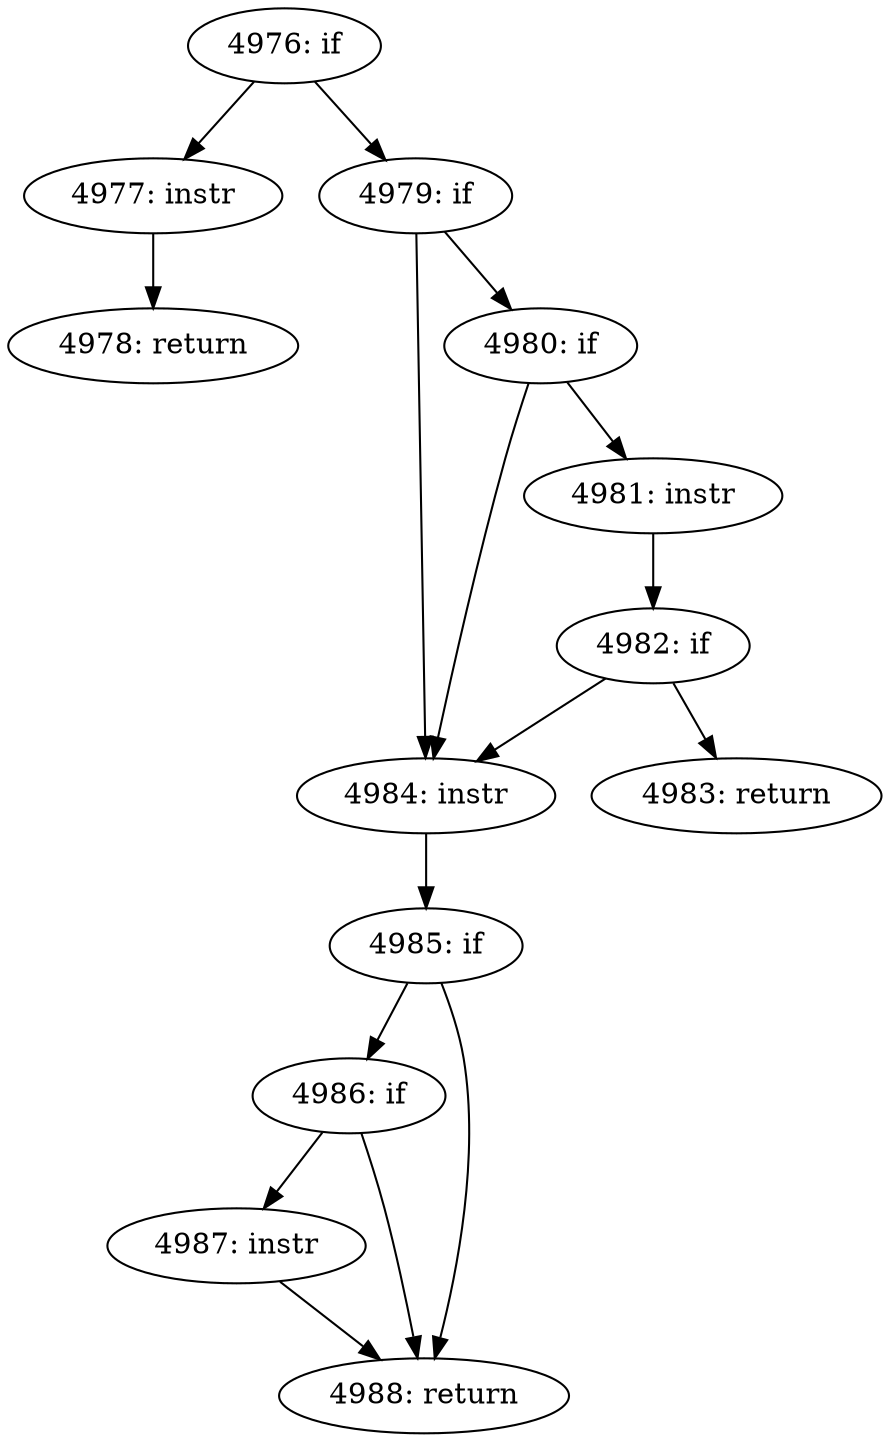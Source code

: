digraph CFG_tcp_fast_parse_options {
4976 [label="4976: if"]
	4976 -> 4977
	4976 -> 4979
4977 [label="4977: instr"]
	4977 -> 4978
4978 [label="4978: return"]
	
4979 [label="4979: if"]
	4979 -> 4980
	4979 -> 4984
4980 [label="4980: if"]
	4980 -> 4981
	4980 -> 4984
4981 [label="4981: instr"]
	4981 -> 4982
4982 [label="4982: if"]
	4982 -> 4983
	4982 -> 4984
4983 [label="4983: return"]
	
4984 [label="4984: instr"]
	4984 -> 4985
4985 [label="4985: if"]
	4985 -> 4986
	4985 -> 4988
4986 [label="4986: if"]
	4986 -> 4987
	4986 -> 4988
4987 [label="4987: instr"]
	4987 -> 4988
4988 [label="4988: return"]
	
}
